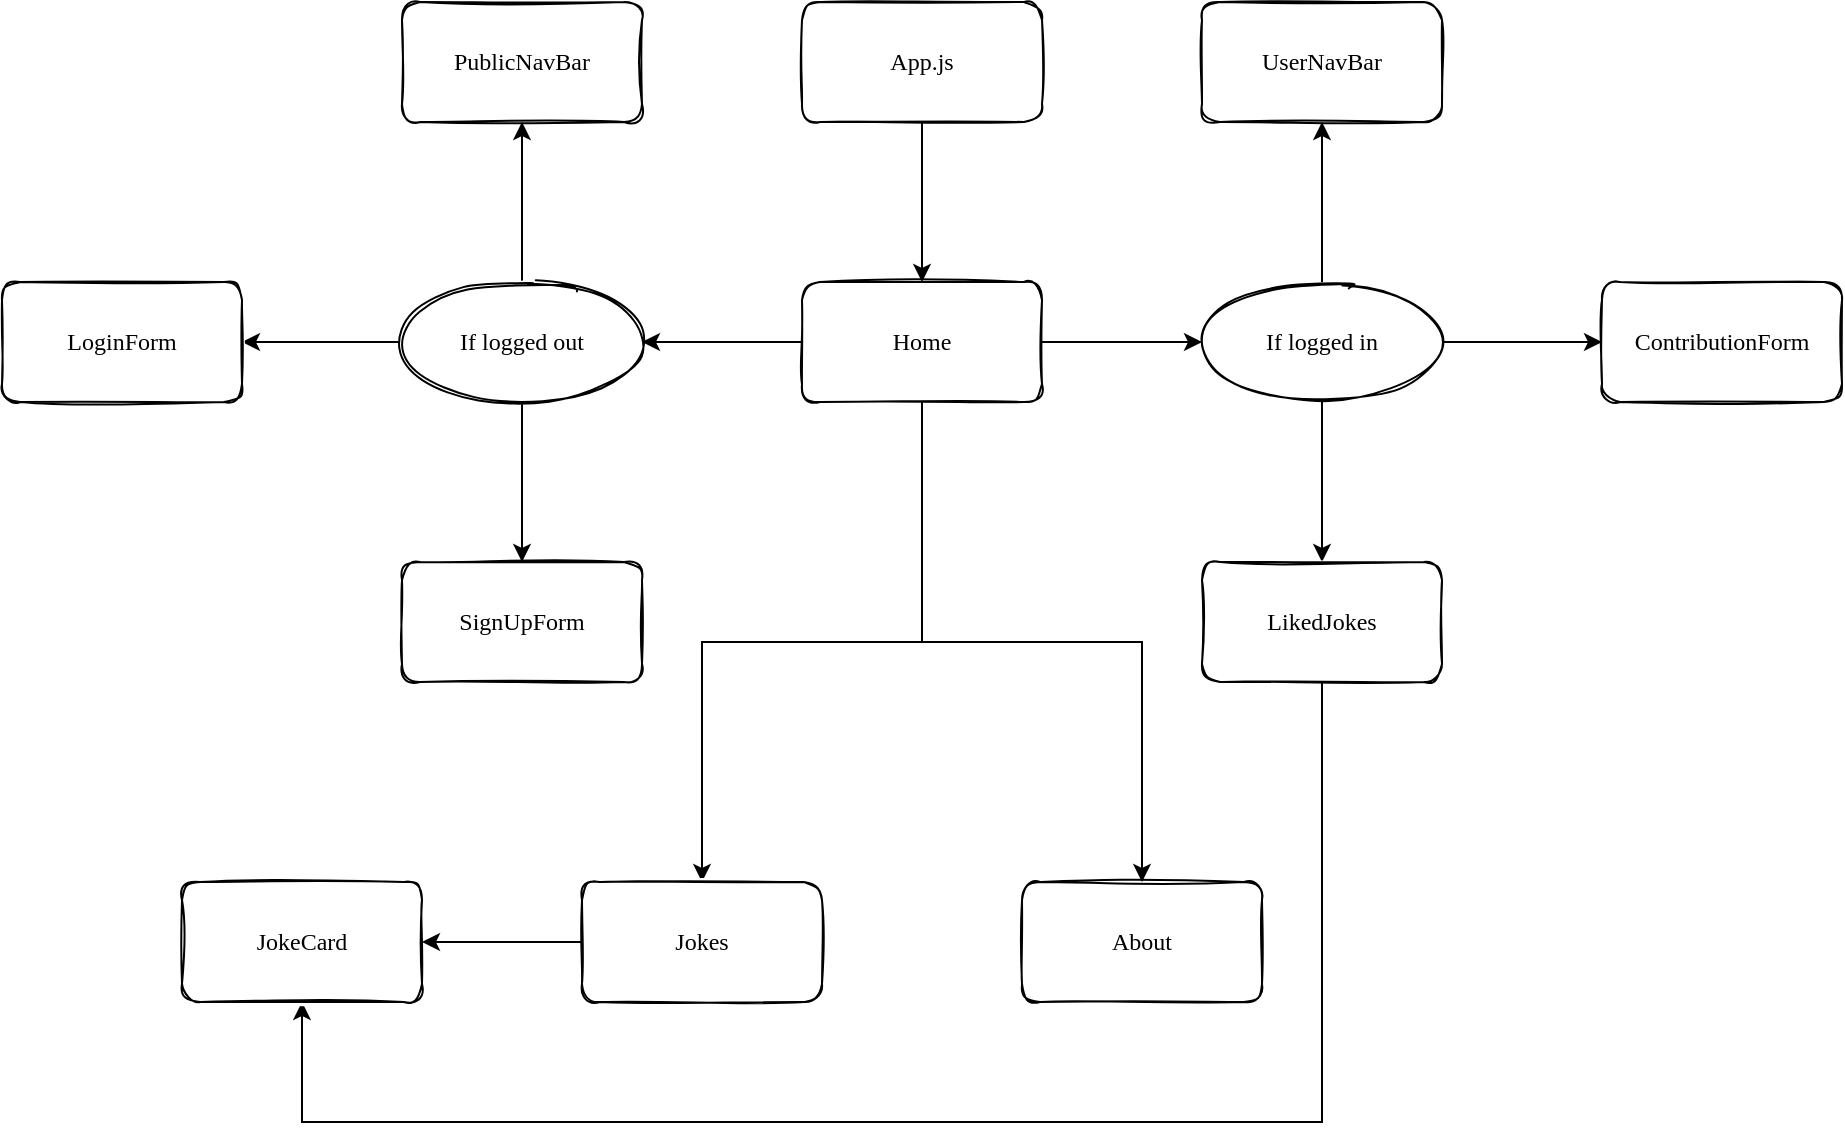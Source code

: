 <mxfile version="15.9.5" type="github">
  <diagram id="cOIYiqj9oKA15FfcFj9o" name="Page-1">
    <mxGraphModel dx="2251" dy="801" grid="1" gridSize="10" guides="1" tooltips="1" connect="1" arrows="1" fold="1" page="1" pageScale="1" pageWidth="850" pageHeight="1100" math="0" shadow="0">
      <root>
        <mxCell id="0" />
        <mxCell id="1" parent="0" />
        <mxCell id="Kqs7fXENg0E2DFKlGv2c-4" value="" style="edgeStyle=orthogonalEdgeStyle;rounded=0;orthogonalLoop=1;jettySize=auto;html=1;fontFamily=Comic Sans MS;" parent="1" source="Kqs7fXENg0E2DFKlGv2c-1" target="Kqs7fXENg0E2DFKlGv2c-3" edge="1">
          <mxGeometry relative="1" as="geometry" />
        </mxCell>
        <mxCell id="Kqs7fXENg0E2DFKlGv2c-1" value="App.js" style="rounded=1;whiteSpace=wrap;html=1;sketch=1;fontFamily=Comic Sans MS;" parent="1" vertex="1">
          <mxGeometry x="220" y="30" width="120" height="60" as="geometry" />
        </mxCell>
        <mxCell id="Kqs7fXENg0E2DFKlGv2c-6" value="" style="edgeStyle=orthogonalEdgeStyle;rounded=0;orthogonalLoop=1;jettySize=auto;html=1;fontFamily=Comic Sans MS;" parent="1" source="Kqs7fXENg0E2DFKlGv2c-3" target="Kqs7fXENg0E2DFKlGv2c-5" edge="1">
          <mxGeometry relative="1" as="geometry" />
        </mxCell>
        <mxCell id="Kqs7fXENg0E2DFKlGv2c-10" value="" style="edgeStyle=orthogonalEdgeStyle;rounded=0;orthogonalLoop=1;jettySize=auto;html=1;fontFamily=Comic Sans MS;" parent="1" source="Kqs7fXENg0E2DFKlGv2c-3" target="Kqs7fXENg0E2DFKlGv2c-9" edge="1">
          <mxGeometry relative="1" as="geometry" />
        </mxCell>
        <mxCell id="Kqs7fXENg0E2DFKlGv2c-14" value="" style="edgeStyle=orthogonalEdgeStyle;rounded=0;orthogonalLoop=1;jettySize=auto;html=1;fontFamily=Comic Sans MS;" parent="1" source="Kqs7fXENg0E2DFKlGv2c-3" target="Kqs7fXENg0E2DFKlGv2c-13" edge="1">
          <mxGeometry relative="1" as="geometry" />
        </mxCell>
        <mxCell id="Kqs7fXENg0E2DFKlGv2c-24" value="" style="edgeStyle=orthogonalEdgeStyle;rounded=0;orthogonalLoop=1;jettySize=auto;html=1;fontFamily=Comic Sans MS;" parent="1" source="Kqs7fXENg0E2DFKlGv2c-3" target="Kqs7fXENg0E2DFKlGv2c-23" edge="1">
          <mxGeometry relative="1" as="geometry" />
        </mxCell>
        <mxCell id="Kqs7fXENg0E2DFKlGv2c-3" value="Home" style="rounded=1;whiteSpace=wrap;html=1;sketch=1;fontFamily=Comic Sans MS;" parent="1" vertex="1">
          <mxGeometry x="220" y="170" width="120" height="60" as="geometry" />
        </mxCell>
        <mxCell id="Kqs7fXENg0E2DFKlGv2c-8" value="" style="edgeStyle=orthogonalEdgeStyle;rounded=0;orthogonalLoop=1;jettySize=auto;html=1;fontFamily=Comic Sans MS;" parent="1" source="Kqs7fXENg0E2DFKlGv2c-5" target="Kqs7fXENg0E2DFKlGv2c-7" edge="1">
          <mxGeometry relative="1" as="geometry" />
        </mxCell>
        <mxCell id="Kqs7fXENg0E2DFKlGv2c-20" value="" style="edgeStyle=orthogonalEdgeStyle;rounded=0;orthogonalLoop=1;jettySize=auto;html=1;fontFamily=Comic Sans MS;" parent="1" source="Kqs7fXENg0E2DFKlGv2c-5" target="Kqs7fXENg0E2DFKlGv2c-19" edge="1">
          <mxGeometry relative="1" as="geometry" />
        </mxCell>
        <mxCell id="Kqs7fXENg0E2DFKlGv2c-22" value="" style="edgeStyle=orthogonalEdgeStyle;rounded=0;orthogonalLoop=1;jettySize=auto;html=1;fontFamily=Comic Sans MS;" parent="1" source="Kqs7fXENg0E2DFKlGv2c-5" target="Kqs7fXENg0E2DFKlGv2c-21" edge="1">
          <mxGeometry relative="1" as="geometry" />
        </mxCell>
        <mxCell id="Kqs7fXENg0E2DFKlGv2c-5" value="If logged in" style="ellipse;whiteSpace=wrap;html=1;fontFamily=Comic Sans MS;rounded=1;sketch=1;" parent="1" vertex="1">
          <mxGeometry x="420" y="170" width="120" height="60" as="geometry" />
        </mxCell>
        <mxCell id="Kqs7fXENg0E2DFKlGv2c-7" value="UserNavBar" style="whiteSpace=wrap;html=1;fontFamily=Comic Sans MS;rounded=1;sketch=1;" parent="1" vertex="1">
          <mxGeometry x="420" y="30" width="120" height="60" as="geometry" />
        </mxCell>
        <mxCell id="Kqs7fXENg0E2DFKlGv2c-12" value="" style="edgeStyle=orthogonalEdgeStyle;rounded=0;orthogonalLoop=1;jettySize=auto;html=1;fontFamily=Comic Sans MS;" parent="1" source="Kqs7fXENg0E2DFKlGv2c-9" target="Kqs7fXENg0E2DFKlGv2c-11" edge="1">
          <mxGeometry relative="1" as="geometry" />
        </mxCell>
        <mxCell id="Kqs7fXENg0E2DFKlGv2c-16" value="" style="edgeStyle=orthogonalEdgeStyle;rounded=0;orthogonalLoop=1;jettySize=auto;html=1;fontFamily=Comic Sans MS;" parent="1" source="Kqs7fXENg0E2DFKlGv2c-9" target="Kqs7fXENg0E2DFKlGv2c-15" edge="1">
          <mxGeometry relative="1" as="geometry" />
        </mxCell>
        <mxCell id="Kqs7fXENg0E2DFKlGv2c-18" value="" style="edgeStyle=orthogonalEdgeStyle;rounded=0;orthogonalLoop=1;jettySize=auto;html=1;fontFamily=Comic Sans MS;" parent="1" source="Kqs7fXENg0E2DFKlGv2c-9" target="Kqs7fXENg0E2DFKlGv2c-17" edge="1">
          <mxGeometry relative="1" as="geometry" />
        </mxCell>
        <mxCell id="Kqs7fXENg0E2DFKlGv2c-9" value="If logged out" style="ellipse;whiteSpace=wrap;html=1;fontFamily=Comic Sans MS;rounded=1;sketch=1;" parent="1" vertex="1">
          <mxGeometry x="20" y="170" width="120" height="60" as="geometry" />
        </mxCell>
        <mxCell id="Kqs7fXENg0E2DFKlGv2c-11" value="PublicNavBar" style="whiteSpace=wrap;html=1;fontFamily=Comic Sans MS;rounded=1;sketch=1;" parent="1" vertex="1">
          <mxGeometry x="20" y="30" width="120" height="60" as="geometry" />
        </mxCell>
        <mxCell id="jbr2Y4iP6GIciwRbjBso-2" value="" style="edgeStyle=orthogonalEdgeStyle;rounded=0;orthogonalLoop=1;jettySize=auto;html=1;" edge="1" parent="1" source="Kqs7fXENg0E2DFKlGv2c-13" target="jbr2Y4iP6GIciwRbjBso-1">
          <mxGeometry relative="1" as="geometry" />
        </mxCell>
        <mxCell id="Kqs7fXENg0E2DFKlGv2c-13" value="Jokes" style="rounded=1;whiteSpace=wrap;html=1;sketch=1;fontFamily=Comic Sans MS;" parent="1" vertex="1">
          <mxGeometry x="110" y="470" width="120" height="60" as="geometry" />
        </mxCell>
        <mxCell id="Kqs7fXENg0E2DFKlGv2c-15" value="SignUpForm" style="whiteSpace=wrap;html=1;fontFamily=Comic Sans MS;rounded=1;sketch=1;" parent="1" vertex="1">
          <mxGeometry x="20" y="310" width="120" height="60" as="geometry" />
        </mxCell>
        <mxCell id="Kqs7fXENg0E2DFKlGv2c-17" value="LoginForm" style="whiteSpace=wrap;html=1;fontFamily=Comic Sans MS;rounded=1;sketch=1;" parent="1" vertex="1">
          <mxGeometry x="-180" y="170" width="120" height="60" as="geometry" />
        </mxCell>
        <mxCell id="Kqs7fXENg0E2DFKlGv2c-19" value="ContributionForm" style="whiteSpace=wrap;html=1;fontFamily=Comic Sans MS;rounded=1;sketch=1;" parent="1" vertex="1">
          <mxGeometry x="620" y="170" width="120" height="60" as="geometry" />
        </mxCell>
        <mxCell id="jbr2Y4iP6GIciwRbjBso-4" value="" style="edgeStyle=orthogonalEdgeStyle;rounded=0;orthogonalLoop=1;jettySize=auto;html=1;entryX=0.5;entryY=1;entryDx=0;entryDy=0;" edge="1" parent="1" source="Kqs7fXENg0E2DFKlGv2c-21" target="jbr2Y4iP6GIciwRbjBso-1">
          <mxGeometry relative="1" as="geometry">
            <mxPoint x="-250" y="590" as="targetPoint" />
            <Array as="points">
              <mxPoint x="480" y="590" />
              <mxPoint x="-30" y="590" />
            </Array>
          </mxGeometry>
        </mxCell>
        <mxCell id="Kqs7fXENg0E2DFKlGv2c-21" value="LikedJokes" style="whiteSpace=wrap;html=1;fontFamily=Comic Sans MS;rounded=1;sketch=1;" parent="1" vertex="1">
          <mxGeometry x="420" y="310" width="120" height="60" as="geometry" />
        </mxCell>
        <mxCell id="Kqs7fXENg0E2DFKlGv2c-23" value="About" style="rounded=1;whiteSpace=wrap;html=1;sketch=1;fontFamily=Comic Sans MS;" parent="1" vertex="1">
          <mxGeometry x="330" y="470" width="120" height="60" as="geometry" />
        </mxCell>
        <mxCell id="jbr2Y4iP6GIciwRbjBso-1" value="JokeCard" style="rounded=1;whiteSpace=wrap;html=1;sketch=1;fontFamily=Comic Sans MS;" vertex="1" parent="1">
          <mxGeometry x="-90" y="470" width="120" height="60" as="geometry" />
        </mxCell>
      </root>
    </mxGraphModel>
  </diagram>
</mxfile>
